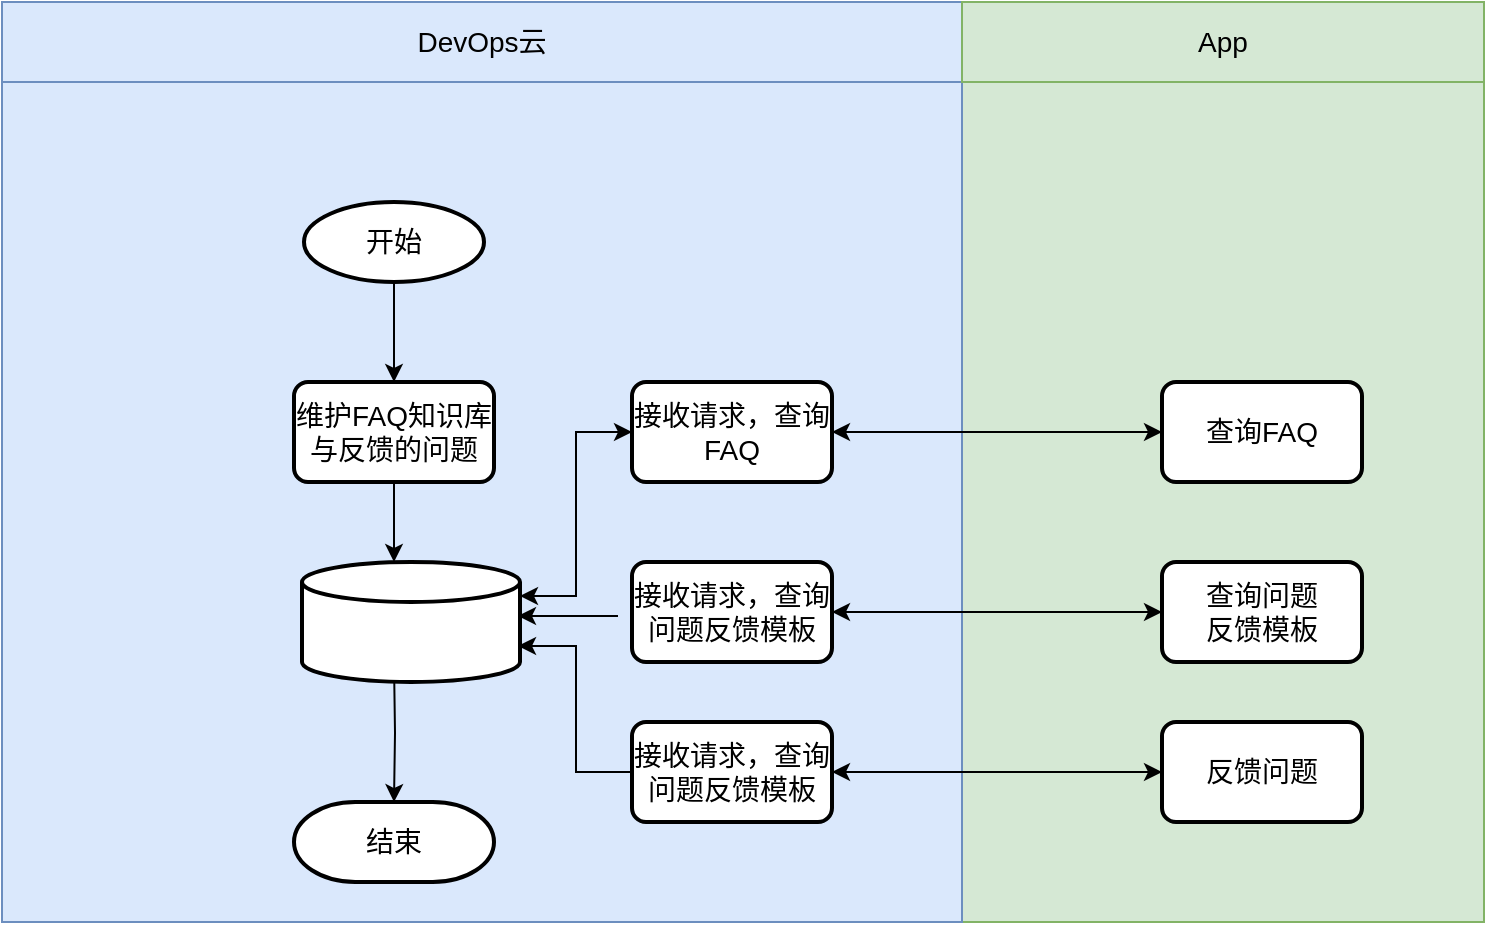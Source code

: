 <mxfile version="24.0.7" type="github">
  <diagram name="第 1 页" id="Vf4zEeg3gPnlkFFySdvX">
    <mxGraphModel dx="906" dy="613" grid="1" gridSize="10" guides="1" tooltips="1" connect="1" arrows="1" fold="1" page="1" pageScale="1" pageWidth="827" pageHeight="1169" math="0" shadow="0">
      <root>
        <mxCell id="0" />
        <mxCell id="1" parent="0" />
        <mxCell id="HGWVsGoKHaOymZBXeWyw-36" value="" style="rounded=0;whiteSpace=wrap;html=1;fillColor=#d5e8d4;strokeColor=#82b366;fontSize=14;" vertex="1" parent="1">
          <mxGeometry x="503" y="80" width="261" height="420" as="geometry" />
        </mxCell>
        <mxCell id="HGWVsGoKHaOymZBXeWyw-35" value="" style="rounded=0;whiteSpace=wrap;html=1;fillColor=#dae8fc;strokeColor=#6c8ebf;fontSize=14;" vertex="1" parent="1">
          <mxGeometry x="23" y="80" width="480" height="420" as="geometry" />
        </mxCell>
        <mxCell id="HGWVsGoKHaOymZBXeWyw-1" value="DevOps云" style="rounded=0;whiteSpace=wrap;html=1;fillColor=#dae8fc;strokeColor=#6c8ebf;fontSize=14;" vertex="1" parent="1">
          <mxGeometry x="23" y="40" width="480" height="40" as="geometry" />
        </mxCell>
        <mxCell id="HGWVsGoKHaOymZBXeWyw-11" style="edgeStyle=orthogonalEdgeStyle;rounded=0;orthogonalLoop=1;jettySize=auto;html=1;exitX=0.5;exitY=1;exitDx=0;exitDy=0;exitPerimeter=0;entryX=0.5;entryY=0;entryDx=0;entryDy=0;fontSize=14;" edge="1" parent="1" source="HGWVsGoKHaOymZBXeWyw-2" target="HGWVsGoKHaOymZBXeWyw-7">
          <mxGeometry relative="1" as="geometry" />
        </mxCell>
        <mxCell id="HGWVsGoKHaOymZBXeWyw-2" value="开始" style="strokeWidth=2;html=1;shape=mxgraph.flowchart.start_1;whiteSpace=wrap;fontSize=14;" vertex="1" parent="1">
          <mxGeometry x="174" y="140" width="90" height="40" as="geometry" />
        </mxCell>
        <mxCell id="HGWVsGoKHaOymZBXeWyw-4" value="App" style="rounded=0;whiteSpace=wrap;html=1;fillColor=#d5e8d4;strokeColor=#82b366;fontSize=14;" vertex="1" parent="1">
          <mxGeometry x="503" y="40" width="261" height="40" as="geometry" />
        </mxCell>
        <mxCell id="HGWVsGoKHaOymZBXeWyw-7" value="维护FAQ知识库与反馈的问题" style="rounded=1;whiteSpace=wrap;html=1;absoluteArcSize=1;arcSize=14;strokeWidth=2;fontSize=14;" vertex="1" parent="1">
          <mxGeometry x="169" y="230" width="100" height="50" as="geometry" />
        </mxCell>
        <mxCell id="HGWVsGoKHaOymZBXeWyw-12" style="edgeStyle=orthogonalEdgeStyle;rounded=0;orthogonalLoop=1;jettySize=auto;html=1;exitX=0.5;exitY=1;exitDx=0;exitDy=0;entryX=0.5;entryY=0;entryDx=0;entryDy=0;entryPerimeter=0;fontSize=14;" edge="1" parent="1" source="HGWVsGoKHaOymZBXeWyw-7">
          <mxGeometry relative="1" as="geometry">
            <mxPoint x="219" y="320" as="targetPoint" />
          </mxGeometry>
        </mxCell>
        <mxCell id="HGWVsGoKHaOymZBXeWyw-17" style="edgeStyle=orthogonalEdgeStyle;rounded=0;orthogonalLoop=1;jettySize=auto;html=1;exitX=0;exitY=0.5;exitDx=0;exitDy=0;entryX=1;entryY=0.5;entryDx=0;entryDy=0;startArrow=classic;startFill=1;fontSize=14;" edge="1" parent="1" source="HGWVsGoKHaOymZBXeWyw-13" target="HGWVsGoKHaOymZBXeWyw-16">
          <mxGeometry relative="1" as="geometry" />
        </mxCell>
        <mxCell id="HGWVsGoKHaOymZBXeWyw-13" value="查询FAQ" style="rounded=1;whiteSpace=wrap;html=1;absoluteArcSize=1;arcSize=14;strokeWidth=2;fontSize=14;" vertex="1" parent="1">
          <mxGeometry x="603" y="230" width="100" height="50" as="geometry" />
        </mxCell>
        <mxCell id="HGWVsGoKHaOymZBXeWyw-14" value="结束" style="strokeWidth=2;html=1;shape=mxgraph.flowchart.terminator;whiteSpace=wrap;fontSize=14;" vertex="1" parent="1">
          <mxGeometry x="169" y="440" width="100" height="40" as="geometry" />
        </mxCell>
        <mxCell id="HGWVsGoKHaOymZBXeWyw-15" style="edgeStyle=orthogonalEdgeStyle;rounded=0;orthogonalLoop=1;jettySize=auto;html=1;exitX=0.5;exitY=1;exitDx=0;exitDy=0;exitPerimeter=0;entryX=0.5;entryY=0;entryDx=0;entryDy=0;entryPerimeter=0;fontSize=14;" edge="1" parent="1" target="HGWVsGoKHaOymZBXeWyw-14">
          <mxGeometry relative="1" as="geometry">
            <mxPoint x="219" y="370" as="sourcePoint" />
          </mxGeometry>
        </mxCell>
        <mxCell id="HGWVsGoKHaOymZBXeWyw-16" value="接收请求，查询FAQ" style="rounded=1;whiteSpace=wrap;html=1;absoluteArcSize=1;arcSize=14;strokeWidth=2;fontSize=14;" vertex="1" parent="1">
          <mxGeometry x="338" y="230" width="100" height="50" as="geometry" />
        </mxCell>
        <mxCell id="HGWVsGoKHaOymZBXeWyw-24" style="edgeStyle=orthogonalEdgeStyle;rounded=0;orthogonalLoop=1;jettySize=auto;html=1;exitX=0;exitY=0.5;exitDx=0;exitDy=0;entryX=1;entryY=0.5;entryDx=0;entryDy=0;startArrow=classic;startFill=1;fontSize=14;" edge="1" parent="1" source="HGWVsGoKHaOymZBXeWyw-20" target="HGWVsGoKHaOymZBXeWyw-23">
          <mxGeometry relative="1" as="geometry" />
        </mxCell>
        <mxCell id="HGWVsGoKHaOymZBXeWyw-20" value="查询问题&lt;div style=&quot;font-size: 14px;&quot;&gt;反馈模板&lt;/div&gt;" style="rounded=1;whiteSpace=wrap;html=1;absoluteArcSize=1;arcSize=14;strokeWidth=2;fontSize=14;" vertex="1" parent="1">
          <mxGeometry x="603" y="320" width="100" height="50" as="geometry" />
        </mxCell>
        <mxCell id="HGWVsGoKHaOymZBXeWyw-21" value="" style="strokeWidth=2;html=1;shape=mxgraph.flowchart.database;whiteSpace=wrap;fontSize=14;" vertex="1" parent="1">
          <mxGeometry x="173" y="320" width="109" height="60" as="geometry" />
        </mxCell>
        <mxCell id="HGWVsGoKHaOymZBXeWyw-22" style="edgeStyle=orthogonalEdgeStyle;rounded=0;orthogonalLoop=1;jettySize=auto;html=1;exitX=0;exitY=0.5;exitDx=0;exitDy=0;entryX=1;entryY=0.283;entryDx=0;entryDy=0;entryPerimeter=0;startArrow=classic;startFill=1;fontSize=14;" edge="1" parent="1" source="HGWVsGoKHaOymZBXeWyw-16" target="HGWVsGoKHaOymZBXeWyw-21">
          <mxGeometry relative="1" as="geometry" />
        </mxCell>
        <mxCell id="HGWVsGoKHaOymZBXeWyw-26" style="edgeStyle=orthogonalEdgeStyle;rounded=0;orthogonalLoop=1;jettySize=auto;html=1;exitX=0;exitY=0.5;exitDx=0;exitDy=0;fontSize=14;" edge="1" parent="1">
          <mxGeometry relative="1" as="geometry">
            <mxPoint x="281" y="347" as="targetPoint" />
            <mxPoint x="331" y="347" as="sourcePoint" />
          </mxGeometry>
        </mxCell>
        <mxCell id="HGWVsGoKHaOymZBXeWyw-23" value="接收请求，查询问题反馈模板" style="rounded=1;whiteSpace=wrap;html=1;absoluteArcSize=1;arcSize=14;strokeWidth=2;fontSize=14;" vertex="1" parent="1">
          <mxGeometry x="338" y="320" width="100" height="50" as="geometry" />
        </mxCell>
        <mxCell id="HGWVsGoKHaOymZBXeWyw-32" style="edgeStyle=orthogonalEdgeStyle;rounded=0;orthogonalLoop=1;jettySize=auto;html=1;exitX=0;exitY=0.5;exitDx=0;exitDy=0;entryX=1;entryY=0.5;entryDx=0;entryDy=0;startArrow=classic;startFill=1;fontSize=14;" edge="1" parent="1" source="HGWVsGoKHaOymZBXeWyw-27" target="HGWVsGoKHaOymZBXeWyw-28">
          <mxGeometry relative="1" as="geometry" />
        </mxCell>
        <mxCell id="HGWVsGoKHaOymZBXeWyw-27" value="反馈问题" style="rounded=1;whiteSpace=wrap;html=1;absoluteArcSize=1;arcSize=14;strokeWidth=2;fontSize=14;" vertex="1" parent="1">
          <mxGeometry x="603" y="400" width="100" height="50" as="geometry" />
        </mxCell>
        <mxCell id="HGWVsGoKHaOymZBXeWyw-28" value="接收请求，查询问题反馈模板" style="rounded=1;whiteSpace=wrap;html=1;absoluteArcSize=1;arcSize=14;strokeWidth=2;fontSize=14;" vertex="1" parent="1">
          <mxGeometry x="338" y="400" width="100" height="50" as="geometry" />
        </mxCell>
        <mxCell id="HGWVsGoKHaOymZBXeWyw-34" style="edgeStyle=orthogonalEdgeStyle;rounded=0;orthogonalLoop=1;jettySize=auto;html=1;exitX=0;exitY=0.5;exitDx=0;exitDy=0;entryX=0.991;entryY=0.7;entryDx=0;entryDy=0;entryPerimeter=0;fontSize=14;" edge="1" parent="1" source="HGWVsGoKHaOymZBXeWyw-28" target="HGWVsGoKHaOymZBXeWyw-21">
          <mxGeometry relative="1" as="geometry">
            <Array as="points">
              <mxPoint x="310" y="425" />
              <mxPoint x="310" y="362" />
            </Array>
          </mxGeometry>
        </mxCell>
      </root>
    </mxGraphModel>
  </diagram>
</mxfile>
